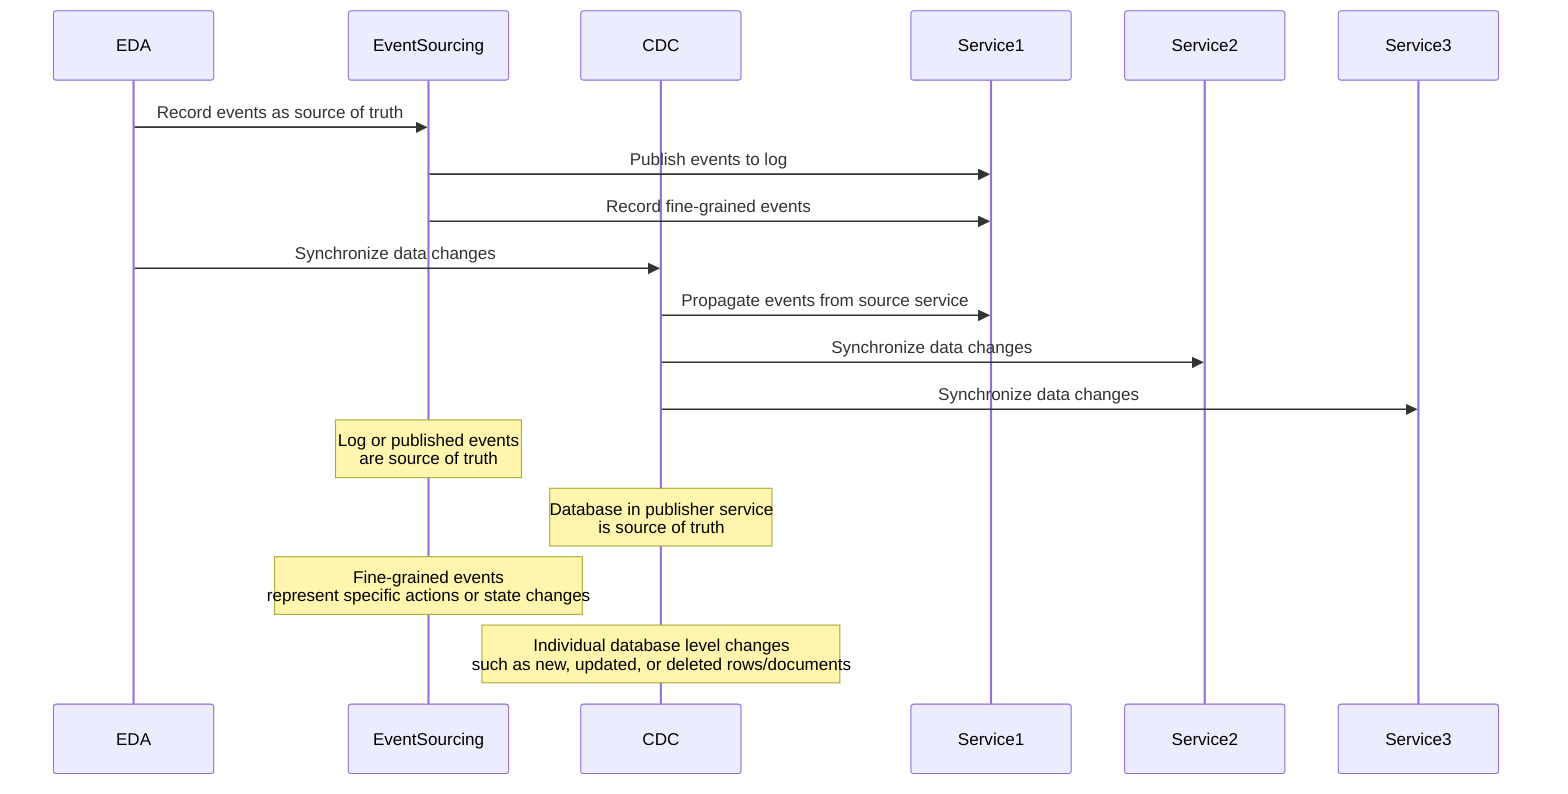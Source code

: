 sequenceDiagram
    participant EDA
    participant EventSourcing
    participant CDC
    participant Service1
    participant Service2
    participant Service3

    EDA->>EventSourcing: Record events as source of truth
    EventSourcing->>Service1: Publish events to log
    EventSourcing->>Service1: Record fine-grained events

    EDA->>CDC: Synchronize data changes
    CDC->>Service1: Propagate events from source service
    CDC->>Service2: Synchronize data changes
    CDC->>Service3: Synchronize data changes

    Note over EventSourcing: Log or published events<br/>are source of truth
    Note over CDC: Database in publisher service<br/>is source of truth

    Note over EventSourcing: Fine-grained events<br/>represent specific actions or state changes
    Note over CDC: Individual database level changes<br/>such as new, updated, or deleted rows/documents